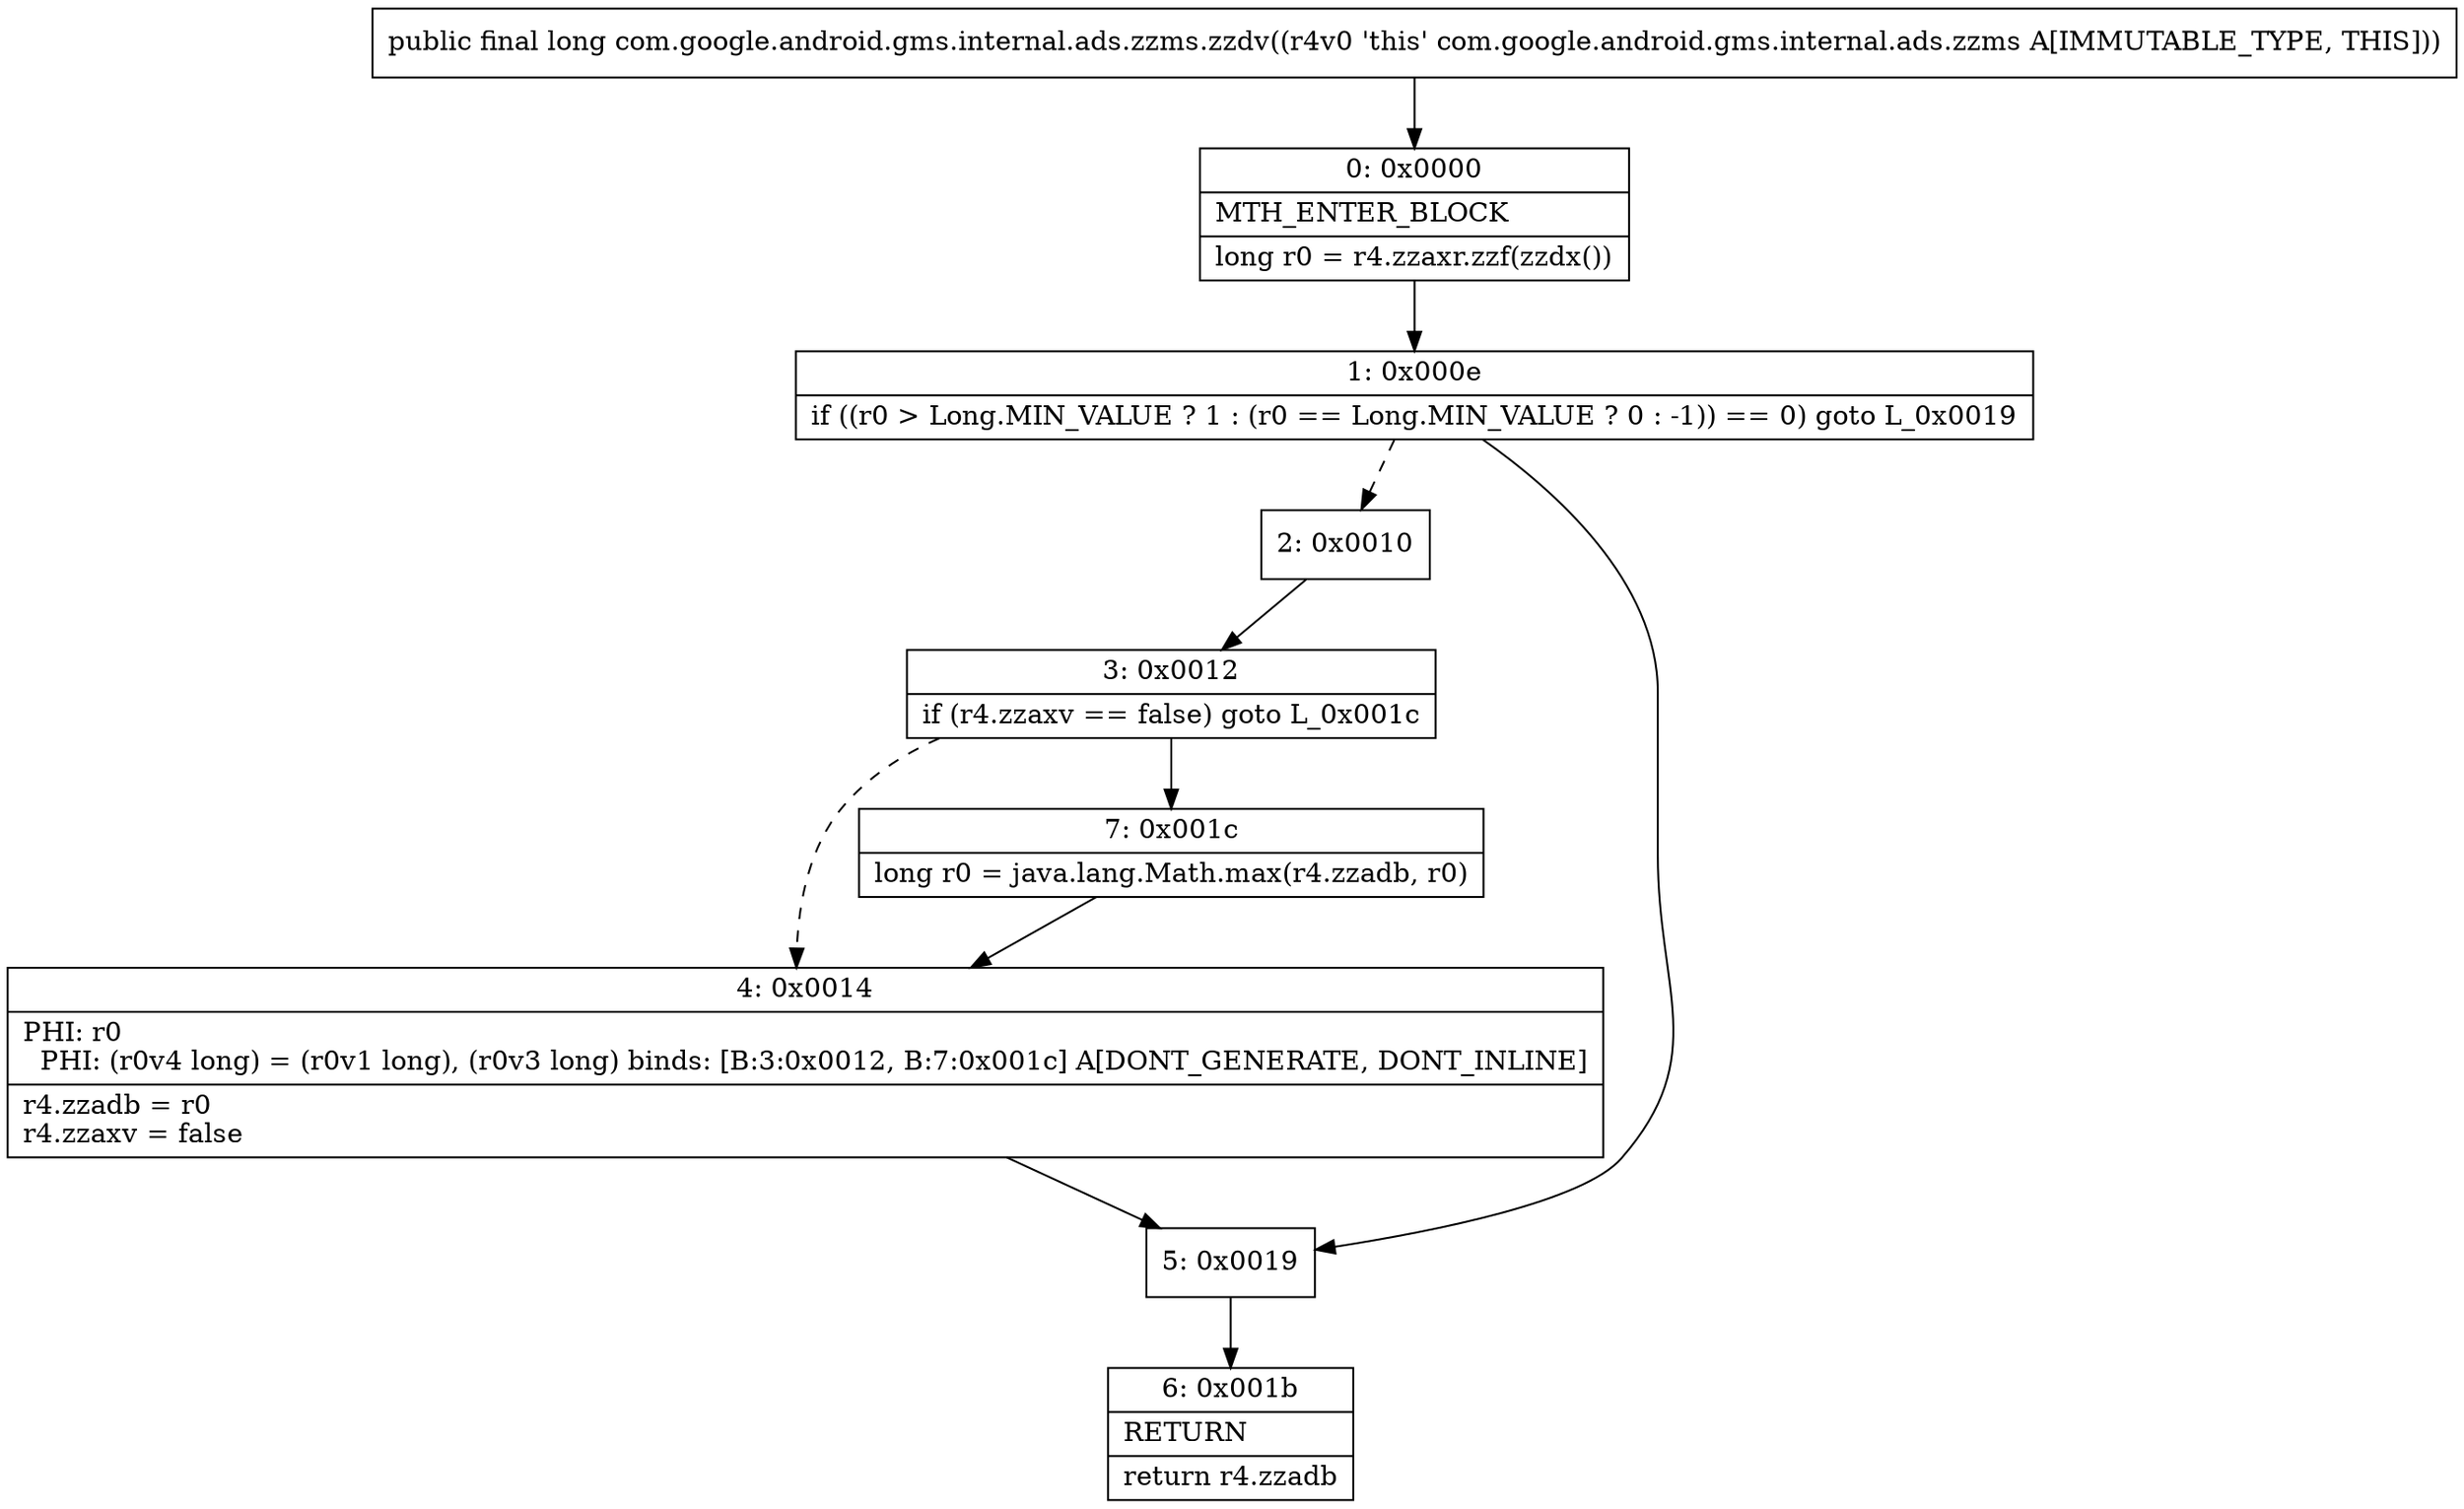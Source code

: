 digraph "CFG forcom.google.android.gms.internal.ads.zzms.zzdv()J" {
Node_0 [shape=record,label="{0\:\ 0x0000|MTH_ENTER_BLOCK\l|long r0 = r4.zzaxr.zzf(zzdx())\l}"];
Node_1 [shape=record,label="{1\:\ 0x000e|if ((r0 \> Long.MIN_VALUE ? 1 : (r0 == Long.MIN_VALUE ? 0 : \-1)) == 0) goto L_0x0019\l}"];
Node_2 [shape=record,label="{2\:\ 0x0010}"];
Node_3 [shape=record,label="{3\:\ 0x0012|if (r4.zzaxv == false) goto L_0x001c\l}"];
Node_4 [shape=record,label="{4\:\ 0x0014|PHI: r0 \l  PHI: (r0v4 long) = (r0v1 long), (r0v3 long) binds: [B:3:0x0012, B:7:0x001c] A[DONT_GENERATE, DONT_INLINE]\l|r4.zzadb = r0\lr4.zzaxv = false\l}"];
Node_5 [shape=record,label="{5\:\ 0x0019}"];
Node_6 [shape=record,label="{6\:\ 0x001b|RETURN\l|return r4.zzadb\l}"];
Node_7 [shape=record,label="{7\:\ 0x001c|long r0 = java.lang.Math.max(r4.zzadb, r0)\l}"];
MethodNode[shape=record,label="{public final long com.google.android.gms.internal.ads.zzms.zzdv((r4v0 'this' com.google.android.gms.internal.ads.zzms A[IMMUTABLE_TYPE, THIS])) }"];
MethodNode -> Node_0;
Node_0 -> Node_1;
Node_1 -> Node_2[style=dashed];
Node_1 -> Node_5;
Node_2 -> Node_3;
Node_3 -> Node_4[style=dashed];
Node_3 -> Node_7;
Node_4 -> Node_5;
Node_5 -> Node_6;
Node_7 -> Node_4;
}

